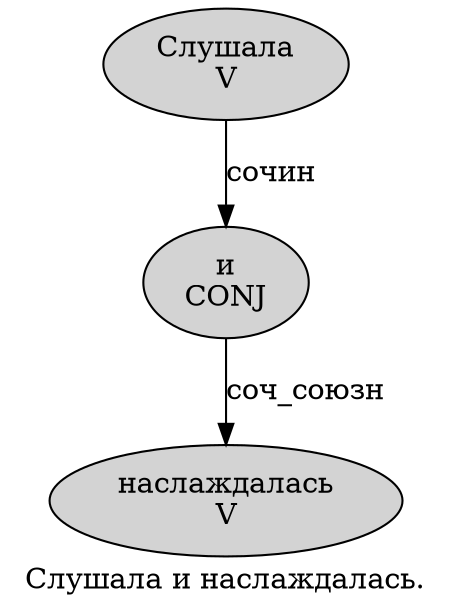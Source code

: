 digraph SENTENCE_677 {
	graph [label="Слушала и наслаждалась."]
	node [style=filled]
		0 [label="Слушала
V" color="" fillcolor=lightgray penwidth=1 shape=ellipse]
		1 [label="и
CONJ" color="" fillcolor=lightgray penwidth=1 shape=ellipse]
		2 [label="наслаждалась
V" color="" fillcolor=lightgray penwidth=1 shape=ellipse]
			0 -> 1 [label="сочин"]
			1 -> 2 [label="соч_союзн"]
}